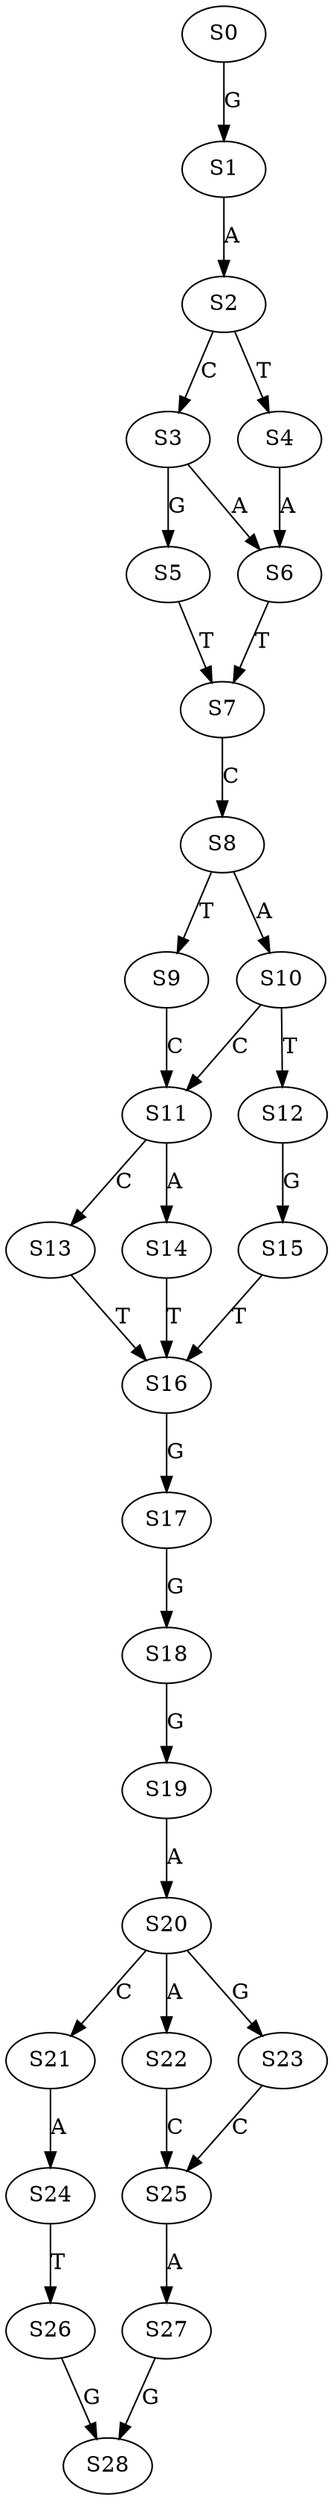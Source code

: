 strict digraph  {
	S0 -> S1 [ label = G ];
	S1 -> S2 [ label = A ];
	S2 -> S3 [ label = C ];
	S2 -> S4 [ label = T ];
	S3 -> S5 [ label = G ];
	S3 -> S6 [ label = A ];
	S4 -> S6 [ label = A ];
	S5 -> S7 [ label = T ];
	S6 -> S7 [ label = T ];
	S7 -> S8 [ label = C ];
	S8 -> S9 [ label = T ];
	S8 -> S10 [ label = A ];
	S9 -> S11 [ label = C ];
	S10 -> S12 [ label = T ];
	S10 -> S11 [ label = C ];
	S11 -> S13 [ label = C ];
	S11 -> S14 [ label = A ];
	S12 -> S15 [ label = G ];
	S13 -> S16 [ label = T ];
	S14 -> S16 [ label = T ];
	S15 -> S16 [ label = T ];
	S16 -> S17 [ label = G ];
	S17 -> S18 [ label = G ];
	S18 -> S19 [ label = G ];
	S19 -> S20 [ label = A ];
	S20 -> S21 [ label = C ];
	S20 -> S22 [ label = A ];
	S20 -> S23 [ label = G ];
	S21 -> S24 [ label = A ];
	S22 -> S25 [ label = C ];
	S23 -> S25 [ label = C ];
	S24 -> S26 [ label = T ];
	S25 -> S27 [ label = A ];
	S26 -> S28 [ label = G ];
	S27 -> S28 [ label = G ];
}
